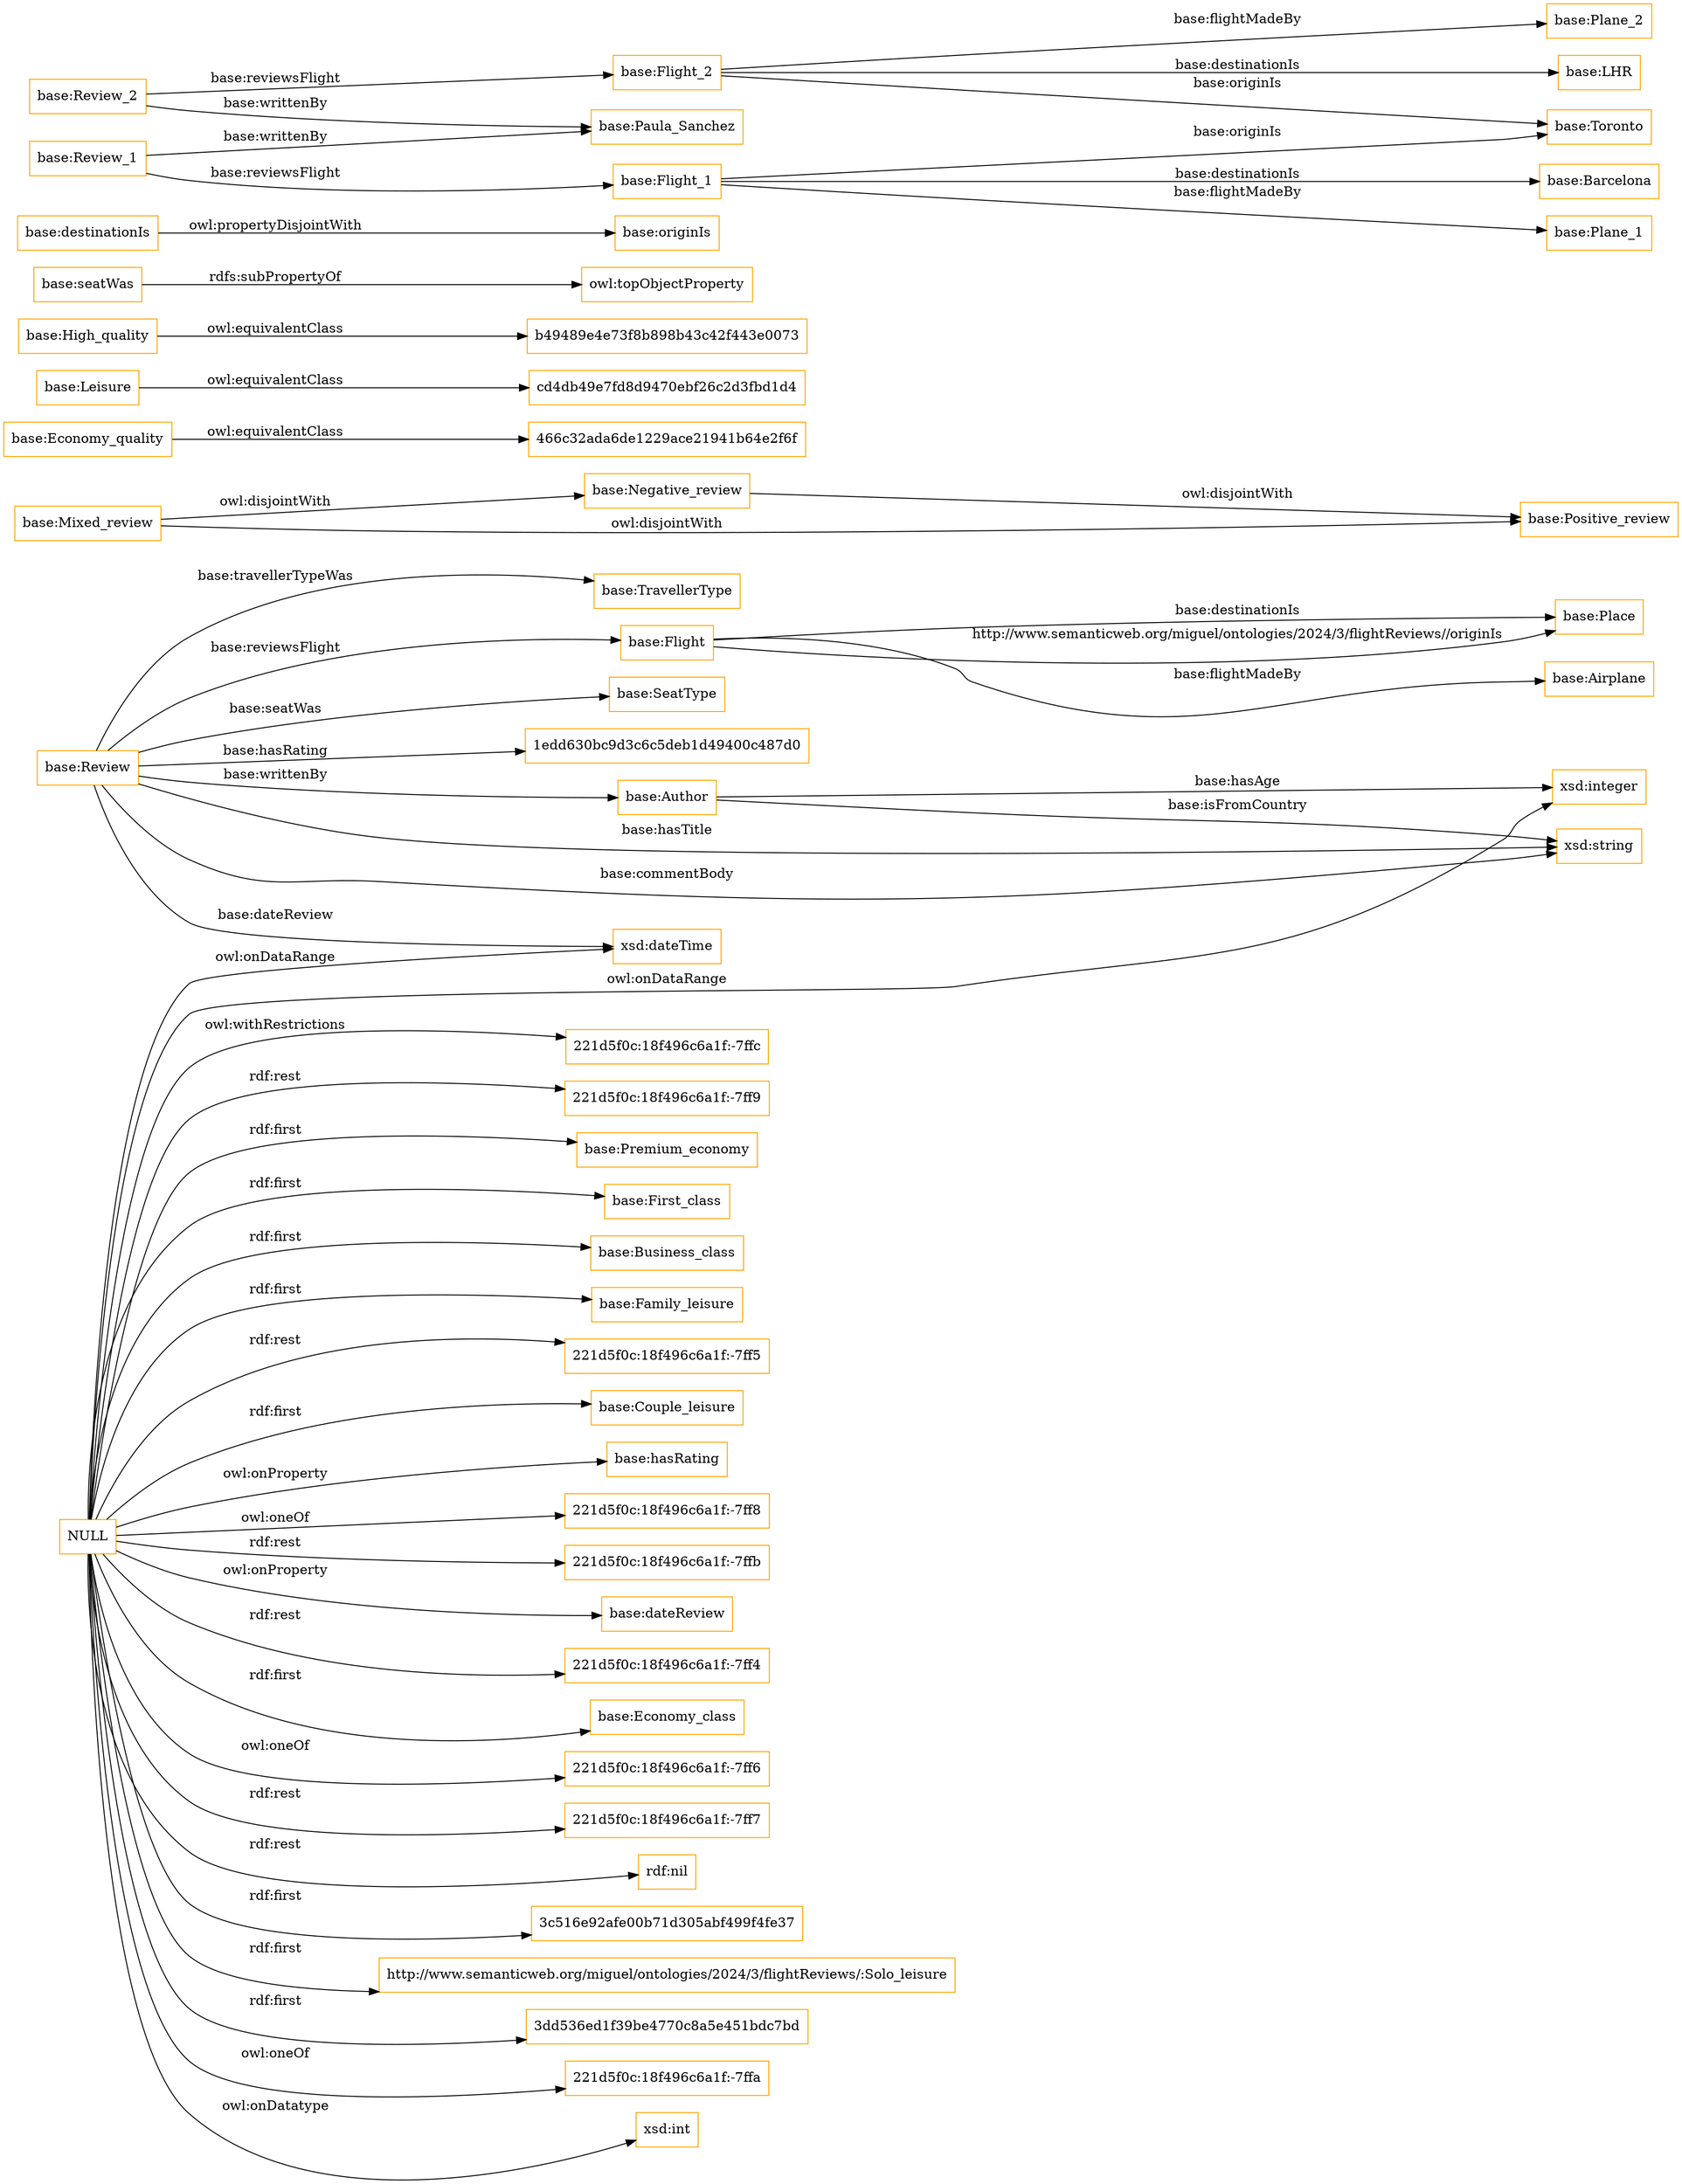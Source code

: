digraph ar2dtool_diagram { 
rankdir=LR;
size="1501"
node [shape = rectangle, color="orange"]; "base:TravellerType" "base:Place" "base:Flight" "base:Negative_review" "base:Author" "base:Economy_quality" "466c32ada6de1229ace21941b64e2f6f" "base:SeatType" "base:Mixed_review" "base:Leisure" "base:Review" "cd4db49e7fd8d9470ebf26c2d3fbd1d4" "base:High_quality" "base:Positive_review" "b49489e4e73f8b898b43c42f443e0073" "base:Airplane" ; /*classes style*/
	"NULL" -> "base:Premium_economy" [ label = "rdf:first" ];
	"NULL" -> "base:First_class" [ label = "rdf:first" ];
	"NULL" -> "base:Business_class" [ label = "rdf:first" ];
	"NULL" -> "base:Family_leisure" [ label = "rdf:first" ];
	"NULL" -> "221d5f0c:18f496c6a1f:-7ff5" [ label = "rdf:rest" ];
	"NULL" -> "base:Couple_leisure" [ label = "rdf:first" ];
	"NULL" -> "base:hasRating" [ label = "owl:onProperty" ];
	"NULL" -> "xsd:integer" [ label = "owl:onDataRange" ];
	"NULL" -> "221d5f0c:18f496c6a1f:-7ff8" [ label = "owl:oneOf" ];
	"NULL" -> "xsd:dateTime" [ label = "owl:onDataRange" ];
	"NULL" -> "221d5f0c:18f496c6a1f:-7ffb" [ label = "rdf:rest" ];
	"NULL" -> "base:dateReview" [ label = "owl:onProperty" ];
	"NULL" -> "221d5f0c:18f496c6a1f:-7ff4" [ label = "rdf:rest" ];
	"NULL" -> "base:Economy_class" [ label = "rdf:first" ];
	"NULL" -> "221d5f0c:18f496c6a1f:-7ff6" [ label = "owl:oneOf" ];
	"NULL" -> "221d5f0c:18f496c6a1f:-7ff7" [ label = "rdf:rest" ];
	"NULL" -> "rdf:nil" [ label = "rdf:rest" ];
	"NULL" -> "3c516e92afe00b71d305abf499f4fe37" [ label = "rdf:first" ];
	"NULL" -> "http://www.semanticweb.org/miguel/ontologies/2024/3/flightReviews/:Solo_leisure" [ label = "rdf:first" ];
	"NULL" -> "3dd536ed1f39be4770c8a5e451bdc7bd" [ label = "rdf:first" ];
	"NULL" -> "221d5f0c:18f496c6a1f:-7ffa" [ label = "owl:oneOf" ];
	"NULL" -> "xsd:int" [ label = "owl:onDatatype" ];
	"NULL" -> "221d5f0c:18f496c6a1f:-7ffc" [ label = "owl:withRestrictions" ];
	"NULL" -> "221d5f0c:18f496c6a1f:-7ff9" [ label = "rdf:rest" ];
	"base:seatWas" -> "owl:topObjectProperty" [ label = "rdfs:subPropertyOf" ];
	"base:destinationIs" -> "base:originIs" [ label = "owl:propertyDisjointWith" ];
	"base:Review_2" -> "base:Paula_Sanchez" [ label = "base:writtenBy" ];
	"base:Review_2" -> "base:Flight_2" [ label = "base:reviewsFlight" ];
	"base:Flight_2" -> "base:Toronto" [ label = "base:originIs" ];
	"base:Flight_2" -> "base:Plane_2" [ label = "base:flightMadeBy" ];
	"base:Flight_2" -> "base:LHR" [ label = "base:destinationIs" ];
	"base:Economy_quality" -> "466c32ada6de1229ace21941b64e2f6f" [ label = "owl:equivalentClass" ];
	"base:Review_1" -> "base:Paula_Sanchez" [ label = "base:writtenBy" ];
	"base:Review_1" -> "base:Flight_1" [ label = "base:reviewsFlight" ];
	"base:High_quality" -> "b49489e4e73f8b898b43c42f443e0073" [ label = "owl:equivalentClass" ];
	"base:Flight_1" -> "base:Toronto" [ label = "base:originIs" ];
	"base:Flight_1" -> "base:Plane_1" [ label = "base:flightMadeBy" ];
	"base:Flight_1" -> "base:Barcelona" [ label = "base:destinationIs" ];
	"base:Leisure" -> "cd4db49e7fd8d9470ebf26c2d3fbd1d4" [ label = "owl:equivalentClass" ];
	"base:Mixed_review" -> "base:Positive_review" [ label = "owl:disjointWith" ];
	"base:Mixed_review" -> "base:Negative_review" [ label = "owl:disjointWith" ];
	"base:Negative_review" -> "base:Positive_review" [ label = "owl:disjointWith" ];
	"base:Flight" -> "base:Airplane" [ label = "base:flightMadeBy" ];
	"base:Flight" -> "base:Place" [ label = "http://www.semanticweb.org/miguel/ontologies/2024/3/flightReviews//originIs" ];
	"base:Review" -> "base:Author" [ label = "base:writtenBy" ];
	"base:Review" -> "base:TravellerType" [ label = "base:travellerTypeWas" ];
	"base:Review" -> "base:Flight" [ label = "base:reviewsFlight" ];
	"base:Review" -> "xsd:string" [ label = "base:commentBody" ];
	"base:Review" -> "1edd630bc9d3c6c5deb1d49400c487d0" [ label = "base:hasRating" ];
	"base:Review" -> "base:SeatType" [ label = "base:seatWas" ];
	"base:Flight" -> "base:Place" [ label = "base:destinationIs" ];
	"base:Review" -> "xsd:string" [ label = "base:hasTitle" ];
	"base:Review" -> "xsd:dateTime" [ label = "base:dateReview" ];
	"base:Author" -> "xsd:string" [ label = "base:isFromCountry" ];
	"base:Author" -> "xsd:integer" [ label = "base:hasAge" ];

}
